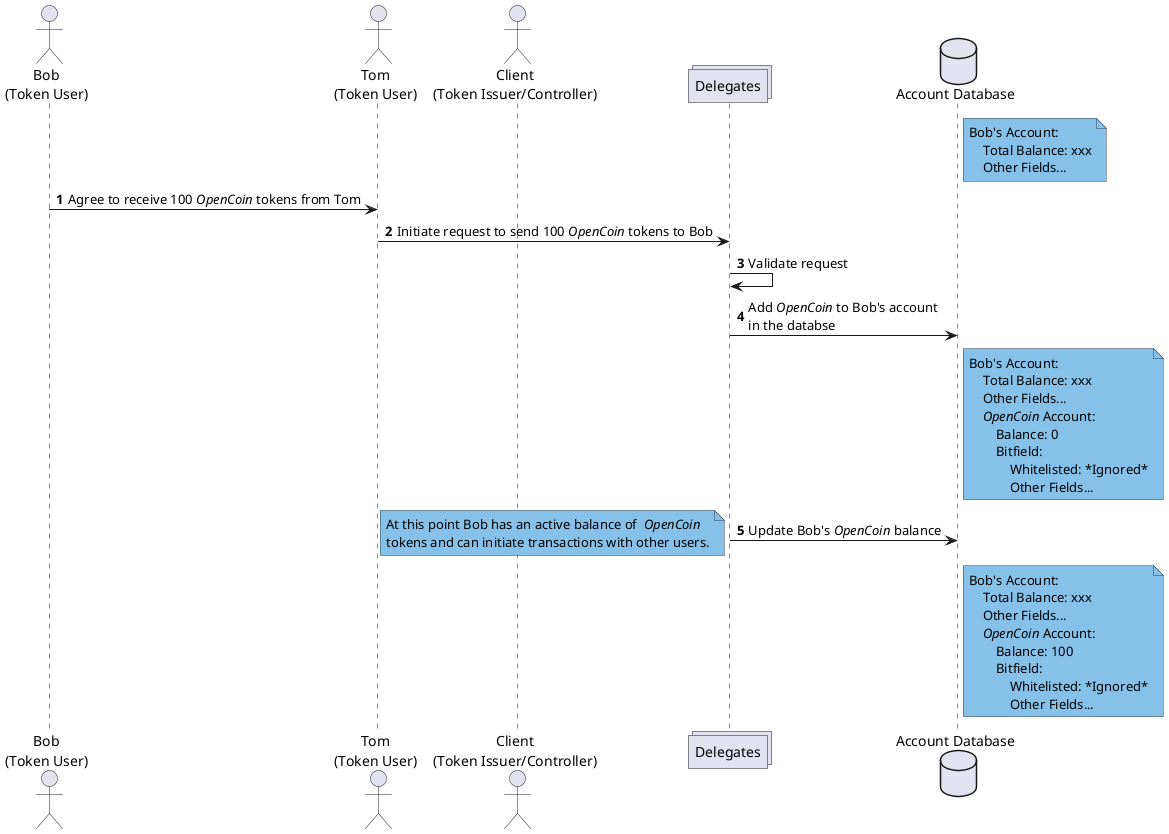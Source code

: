 @startuml

autonumber

skinparam NoteBackgroundColor #85C1E9
skinparam NoteBorderColor #2C3E50

actor "Bob\n(Token User)" as tu
actor "Tom\n(Token User)" as tu2
actor "Client\n(Token Issuer/Controller)" as ti
collections "Delegates" as d
database "Account Database" as db
note right of db
    Bob's Account:
        Total Balance: xxx
        Other Fields...
end note

tu -> tu2 : Agree to receive 100 //OpenCoin// tokens from Tom

tu2 -> d : Initiate request to send 100 //OpenCoin// tokens to Bob

d -> d : Validate request
d -> db : Add //OpenCoin// to Bob's account\nin the databse
note right of db
Bob's Account:
    Total Balance: xxx
    Other Fields...
    //OpenCoin// Account:
        Balance: 0
        Bitfield:
            Whitelisted: *Ignored*
            Other Fields...
end note

d -> db : Update Bob's //OpenCoin// balance
note right of db
Bob's Account:
    Total Balance: xxx
    Other Fields...
    //OpenCoin// Account:
        Balance: 100
        Bitfield:
            Whitelisted: *Ignored*
            Other Fields...
end note

note left
    At this point Bob has an active balance of  //OpenCoin//
    tokens and can initiate transactions with other users.
end note

@enduml
